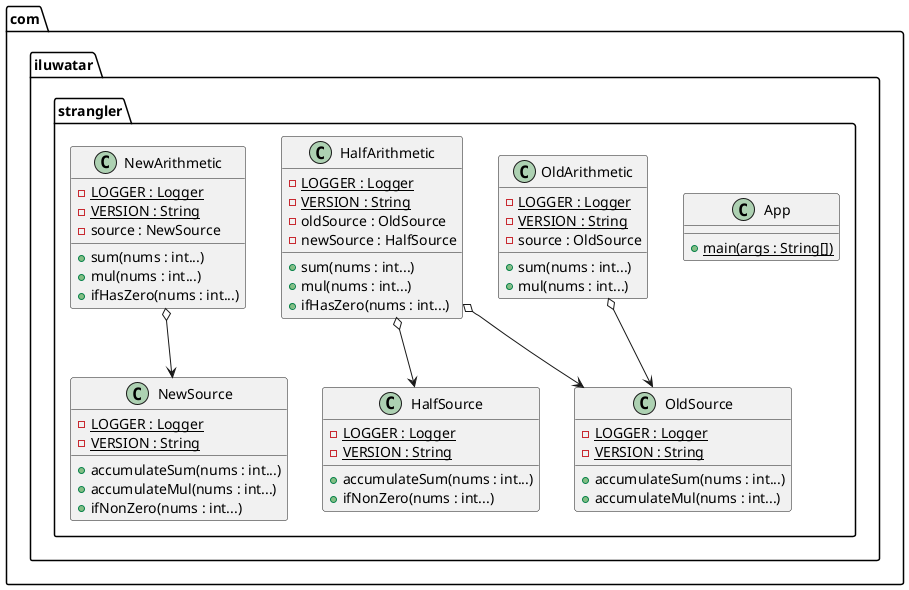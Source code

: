 @startuml

package com.iluwatar.strangler {
    class App {
        + main(args : String[]) {static}
    }

    class OldArithmetic {
        - LOGGER : Logger {static}
        - VERSION : String {static}
        - source : OldSource
        + sum(nums : int...)
        + mul(nums : int...)
    }

    class HalfArithmetic {
        - LOGGER : Logger {static}
        - VERSION : String {static}
        - oldSource : OldSource
        - newSource : HalfSource
        + sum(nums : int...)
        + mul(nums : int...)
        + ifHasZero(nums : int...)
    }

    class NewArithmetic {
        - LOGGER : Logger {static}
        - VERSION : String {static}
        - source : NewSource
        + sum(nums : int...)
        + mul(nums : int...)
        + ifHasZero(nums : int...)
    }

    class OldSource {
        - LOGGER : Logger {static}
        - VERSION : String {static}
        + accumulateSum(nums : int...)
        + accumulateMul(nums : int...)
    }

    class HalfSource {
        - LOGGER : Logger {static}
        - VERSION : String {static}
        + accumulateSum(nums : int...)
        + ifNonZero(nums : int...)
    }

    class NewSource {
        - LOGGER : Logger {static}
        - VERSION : String {static}
        + accumulateSum(nums : int...)
        + accumulateMul(nums : int...)
        + ifNonZero(nums : int...)
    }
}
OldArithmetic o--> OldSource
HalfArithmetic o--> OldSource
HalfArithmetic o--> HalfSource
NewArithmetic o--> NewSource
@enduml